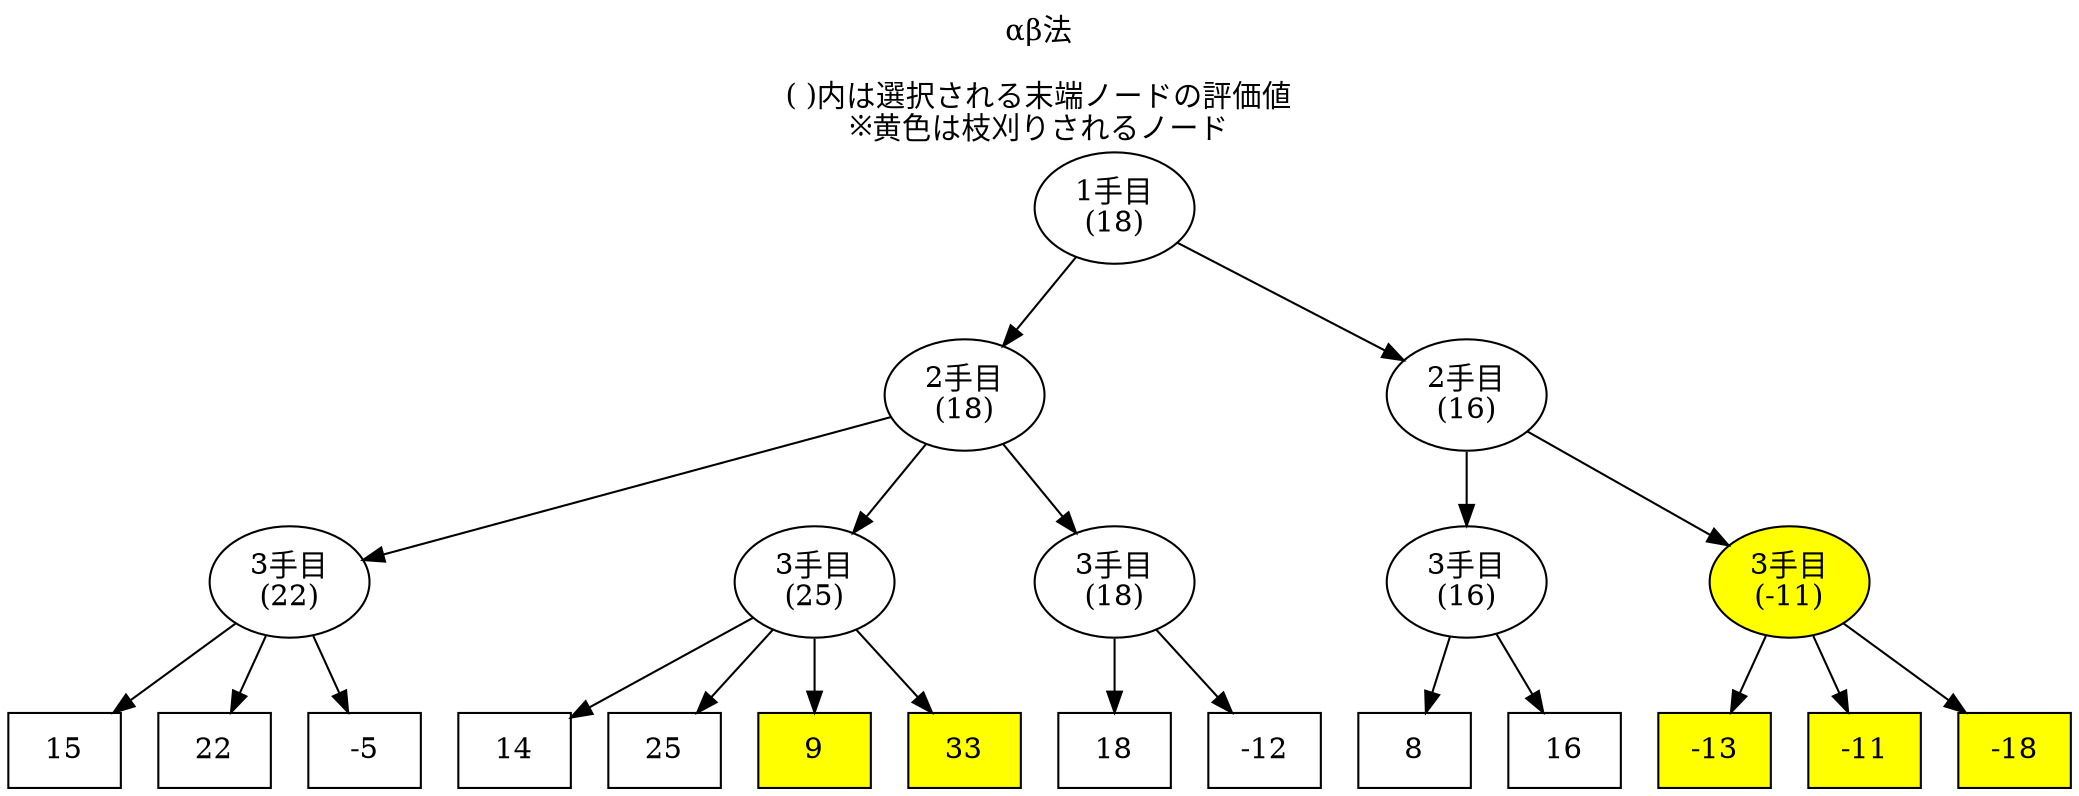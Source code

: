 digraph alpha_beta {
        graph [label = "αβ法\n\n( )内は選択される末端ノードの評価値\n※黄色は枝刈りされるノード", labelloc = t];
        "1手目\n(18)" -> "2手目\n(18)";
        "1手目\n(18)" -> "2手目\n(16)";
        "2手目\n(18)" -> "3手目\n(22)";
        "2手目\n(18)" -> "3手目\n(25)";
        "2手目\n(18)" -> "3手目\n(18)";
        "2手目\n(16)" -> "3手目\n(16)";
        "3手目\n(-11)" [style = filled, fillcolor = "#FFFF00"];        
        "2手目\n(16)" -> "3手目\n(-11)";
        "15" [shape = box];        
        "3手目\n(22)" -> "15";
        "22" [shape = box];        
        "3手目\n(22)" -> "22";
        "-5" [shape = box];        
        "3手目\n(22)" -> "-5";
        "14" [shape = box];        
        "3手目\n(25)" -> "14";
        "25" [shape = box];        
        "3手目\n(25)" -> "25";
        "9" [shape = box, style = filled, fillcolor = "#FFFF00"];        
        "3手目\n(25)" -> "9";
        "33" [shape = box, style = filled, fillcolor = "#FFFF00"];        
        "3手目\n(25)" -> "33";
        "18" [shape = box];        
        "3手目\n(18)" -> "18";
        "-12" [shape = box];        
        "3手目\n(18)" -> "-12";
        "8" [shape = box];        
        "3手目\n(16)" -> "8";
        "16" [shape = box];        
        "3手目\n(16)" -> "16";
        "-13" [shape = box, style = filled, fillcolor = "#FFFF00"];        
        "3手目\n(-11)" -> "-13";
        "-11" [shape = box, style = filled, fillcolor = "#FFFF00"];        
        "3手目\n(-11)" -> "-11";
        "-18" [shape = box, style = filled, fillcolor = "#FFFF00"];        
        "3手目\n(-11)" -> "-18";
}
